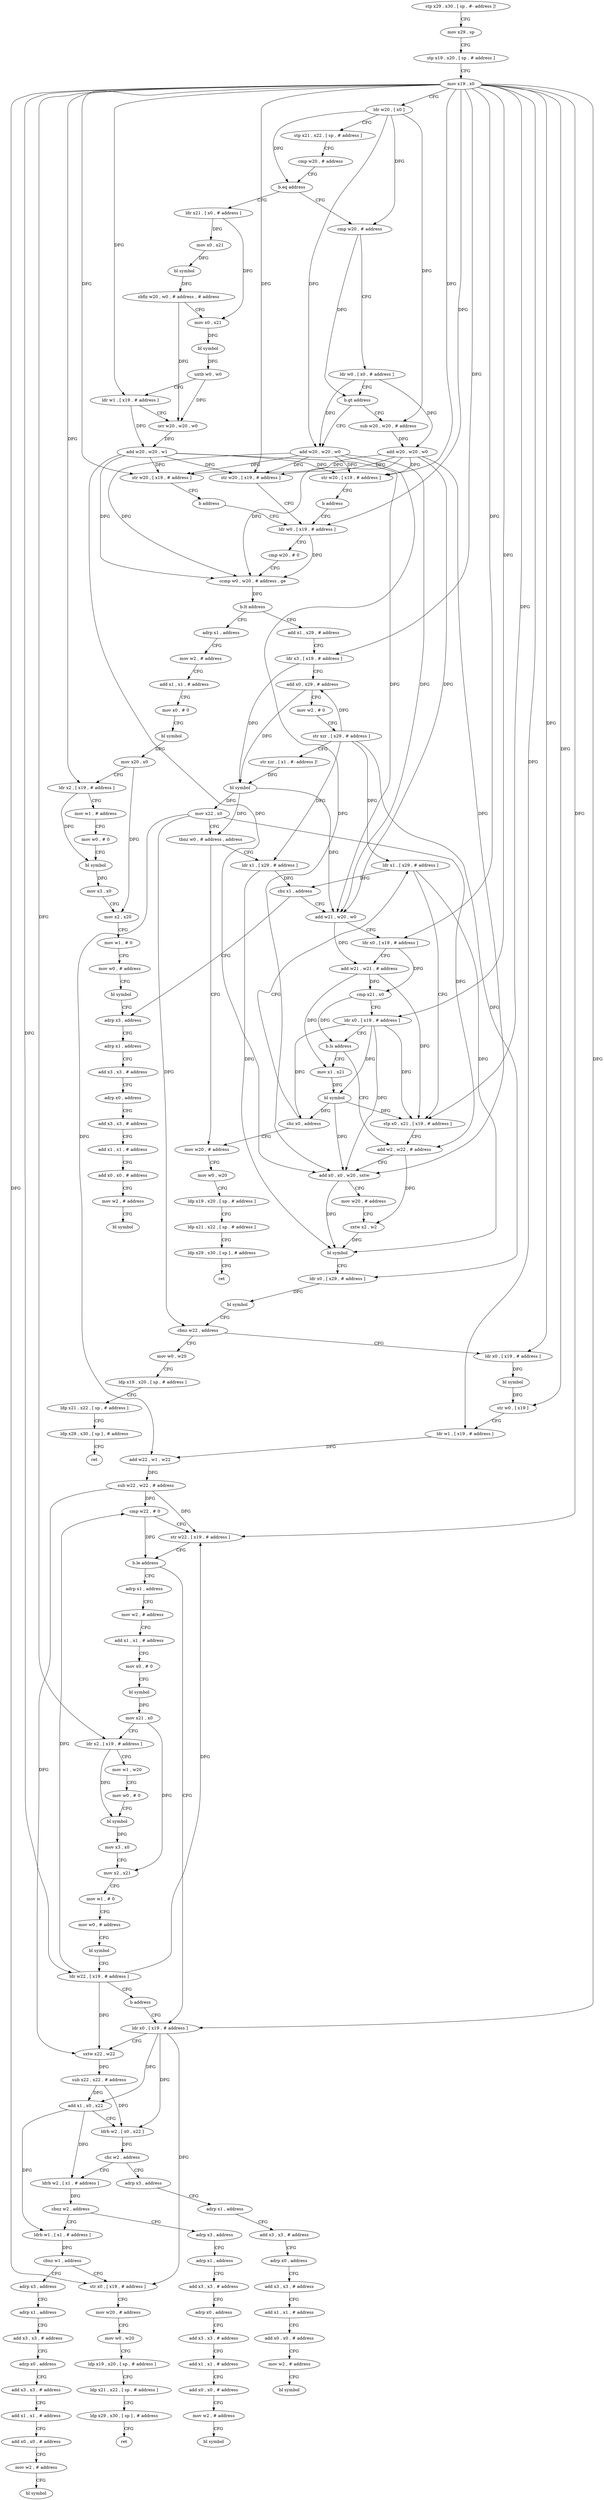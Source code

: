 digraph "func" {
"4212952" [label = "stp x29 , x30 , [ sp , #- address ]!" ]
"4212956" [label = "mov x29 , sp" ]
"4212960" [label = "stp x19 , x20 , [ sp , # address ]" ]
"4212964" [label = "mov x19 , x0" ]
"4212968" [label = "ldr w20 , [ x0 ]" ]
"4212972" [label = "stp x21 , x22 , [ sp , # address ]" ]
"4212976" [label = "cmp w20 , # address" ]
"4212980" [label = "b.eq address" ]
"4213304" [label = "ldr x21 , [ x0 , # address ]" ]
"4212984" [label = "cmp w20 , # address" ]
"4213308" [label = "mov x0 , x21" ]
"4213312" [label = "bl symbol" ]
"4213316" [label = "sbfiz w20 , w0 , # address , # address" ]
"4213320" [label = "mov x0 , x21" ]
"4213324" [label = "bl symbol" ]
"4213328" [label = "uxtb w0 , w0" ]
"4213332" [label = "ldr w1 , [ x19 , # address ]" ]
"4213336" [label = "orr w20 , w20 , w0" ]
"4213340" [label = "add w20 , w20 , w1" ]
"4213344" [label = "str w20 , [ x19 , # address ]" ]
"4213348" [label = "b address" ]
"4213004" [label = "ldr w0 , [ x19 , # address ]" ]
"4212988" [label = "ldr w0 , [ x0 , # address ]" ]
"4212992" [label = "b.gt address" ]
"4213160" [label = "sub w20 , w20 , # address" ]
"4212996" [label = "add w20 , w20 , w0" ]
"4213008" [label = "cmp w20 , # 0" ]
"4213012" [label = "ccmp w0 , w20 , # address , ge" ]
"4213016" [label = "b.lt address" ]
"4213420" [label = "adrp x1 , address" ]
"4213020" [label = "add x1 , x29 , # address" ]
"4213164" [label = "add w20 , w20 , w0" ]
"4213168" [label = "str w20 , [ x19 , # address ]" ]
"4213172" [label = "b address" ]
"4213000" [label = "str w20 , [ x19 , # address ]" ]
"4213424" [label = "mov w2 , # address" ]
"4213428" [label = "add x1 , x1 , # address" ]
"4213432" [label = "mov x0 , # 0" ]
"4213436" [label = "bl symbol" ]
"4213440" [label = "mov x20 , x0" ]
"4213444" [label = "ldr x2 , [ x19 , # address ]" ]
"4213448" [label = "mov w1 , # address" ]
"4213452" [label = "mov w0 , # 0" ]
"4213456" [label = "bl symbol" ]
"4213460" [label = "mov x3 , x0" ]
"4213464" [label = "mov x2 , x20" ]
"4213468" [label = "mov w1 , # 0" ]
"4213472" [label = "mov w0 , # address" ]
"4213476" [label = "bl symbol" ]
"4213480" [label = "adrp x3 , address" ]
"4213024" [label = "ldr x3 , [ x19 , # address ]" ]
"4213028" [label = "add x0 , x29 , # address" ]
"4213032" [label = "mov w2 , # 0" ]
"4213036" [label = "str xzr , [ x29 , # address ]" ]
"4213040" [label = "str xzr , [ x1 , #- address ]!" ]
"4213044" [label = "bl symbol" ]
"4213048" [label = "mov x22 , x0" ]
"4213052" [label = "tbnz w0 , # address , address" ]
"4213280" [label = "mov w20 , # address" ]
"4213056" [label = "ldr x1 , [ x29 , # address ]" ]
"4213284" [label = "mov w0 , w20" ]
"4213288" [label = "ldp x19 , x20 , [ sp , # address ]" ]
"4213292" [label = "ldp x21 , x22 , [ sp , # address ]" ]
"4213296" [label = "ldp x29 , x30 , [ sp ] , # address" ]
"4213300" [label = "ret" ]
"4213060" [label = "cbz x1 , address" ]
"4213064" [label = "add w21 , w20 , w0" ]
"4213484" [label = "adrp x1 , address" ]
"4213488" [label = "add x3 , x3 , # address" ]
"4213492" [label = "adrp x0 , address" ]
"4213496" [label = "add x3 , x3 , # address" ]
"4213500" [label = "add x1 , x1 , # address" ]
"4213504" [label = "add x0 , x0 , # address" ]
"4213508" [label = "mov w2 , # address" ]
"4213512" [label = "bl symbol" ]
"4213068" [label = "ldr x0 , [ x19 , # address ]" ]
"4213072" [label = "add w21 , w21 , # address" ]
"4213076" [label = "cmp x21 , x0" ]
"4213080" [label = "ldr x0 , [ x19 , # address ]" ]
"4213084" [label = "b.ls address" ]
"4213108" [label = "add w2 , w22 , # address" ]
"4213088" [label = "mov x1 , x21" ]
"4213112" [label = "add x0 , x0 , w20 , sxtw" ]
"4213116" [label = "mov w20 , # address" ]
"4213120" [label = "sxtw x2 , w2" ]
"4213124" [label = "bl symbol" ]
"4213128" [label = "ldr x0 , [ x29 , # address ]" ]
"4213132" [label = "bl symbol" ]
"4213136" [label = "cbnz w22 , address" ]
"4213176" [label = "ldr x0 , [ x19 , # address ]" ]
"4213140" [label = "mov w0 , w20" ]
"4213092" [label = "bl symbol" ]
"4213096" [label = "cbz x0 , address" ]
"4213100" [label = "ldr x1 , [ x29 , # address ]" ]
"4213180" [label = "bl symbol" ]
"4213184" [label = "str w0 , [ x19 ]" ]
"4213188" [label = "ldr w1 , [ x19 , # address ]" ]
"4213192" [label = "add w22 , w1 , w22" ]
"4213196" [label = "sub w22 , w22 , # address" ]
"4213200" [label = "cmp w22 , # 0" ]
"4213204" [label = "str w22 , [ x19 , # address ]" ]
"4213208" [label = "b.le address" ]
"4213352" [label = "adrp x1 , address" ]
"4213212" [label = "ldr x0 , [ x19 , # address ]" ]
"4213144" [label = "ldp x19 , x20 , [ sp , # address ]" ]
"4213148" [label = "ldp x21 , x22 , [ sp , # address ]" ]
"4213152" [label = "ldp x29 , x30 , [ sp ] , # address" ]
"4213156" [label = "ret" ]
"4213104" [label = "stp x0 , x21 , [ x19 , # address ]" ]
"4213356" [label = "mov w2 , # address" ]
"4213360" [label = "add x1 , x1 , # address" ]
"4213364" [label = "mov x0 , # 0" ]
"4213368" [label = "bl symbol" ]
"4213372" [label = "mov x21 , x0" ]
"4213376" [label = "ldr x2 , [ x19 , # address ]" ]
"4213380" [label = "mov w1 , w20" ]
"4213384" [label = "mov w0 , # 0" ]
"4213388" [label = "bl symbol" ]
"4213392" [label = "mov x3 , x0" ]
"4213396" [label = "mov x2 , x21" ]
"4213400" [label = "mov w1 , # 0" ]
"4213404" [label = "mov w0 , # address" ]
"4213408" [label = "bl symbol" ]
"4213412" [label = "ldr w22 , [ x19 , # address ]" ]
"4213416" [label = "b address" ]
"4213216" [label = "sxtw x22 , w22" ]
"4213220" [label = "sub x22 , x22 , # address" ]
"4213224" [label = "add x1 , x0 , x22" ]
"4213228" [label = "ldrb w2 , [ x0 , x22 ]" ]
"4213232" [label = "cbz w2 , address" ]
"4213516" [label = "adrp x3 , address" ]
"4213236" [label = "ldrb w2 , [ x1 , # address ]" ]
"4213520" [label = "adrp x1 , address" ]
"4213524" [label = "add x3 , x3 , # address" ]
"4213528" [label = "adrp x0 , address" ]
"4213532" [label = "add x3 , x3 , # address" ]
"4213536" [label = "add x1 , x1 , # address" ]
"4213540" [label = "add x0 , x0 , # address" ]
"4213544" [label = "mov w2 , # address" ]
"4213548" [label = "bl symbol" ]
"4213240" [label = "cbnz w2 , address" ]
"4213552" [label = "adrp x3 , address" ]
"4213244" [label = "ldrb w1 , [ x1 , # address ]" ]
"4213556" [label = "adrp x1 , address" ]
"4213560" [label = "add x3 , x3 , # address" ]
"4213564" [label = "adrp x0 , address" ]
"4213568" [label = "add x3 , x3 , # address" ]
"4213572" [label = "add x1 , x1 , # address" ]
"4213576" [label = "add x0 , x0 , # address" ]
"4213580" [label = "mov w2 , # address" ]
"4213584" [label = "bl symbol" ]
"4213248" [label = "cbnz w1 , address" ]
"4213588" [label = "adrp x3 , address" ]
"4213252" [label = "str x0 , [ x19 , # address ]" ]
"4213592" [label = "adrp x1 , address" ]
"4213596" [label = "add x3 , x3 , # address" ]
"4213600" [label = "adrp x0 , address" ]
"4213604" [label = "add x3 , x3 , # address" ]
"4213608" [label = "add x1 , x1 , # address" ]
"4213612" [label = "add x0 , x0 , # address" ]
"4213616" [label = "mov w2 , # address" ]
"4213620" [label = "bl symbol" ]
"4213256" [label = "mov w20 , # address" ]
"4213260" [label = "mov w0 , w20" ]
"4213264" [label = "ldp x19 , x20 , [ sp , # address ]" ]
"4213268" [label = "ldp x21 , x22 , [ sp , # address ]" ]
"4213272" [label = "ldp x29 , x30 , [ sp ] , # address" ]
"4213276" [label = "ret" ]
"4212952" -> "4212956" [ label = "CFG" ]
"4212956" -> "4212960" [ label = "CFG" ]
"4212960" -> "4212964" [ label = "CFG" ]
"4212964" -> "4212968" [ label = "CFG" ]
"4212964" -> "4213332" [ label = "DFG" ]
"4212964" -> "4213344" [ label = "DFG" ]
"4212964" -> "4213004" [ label = "DFG" ]
"4212964" -> "4213168" [ label = "DFG" ]
"4212964" -> "4213000" [ label = "DFG" ]
"4212964" -> "4213444" [ label = "DFG" ]
"4212964" -> "4213024" [ label = "DFG" ]
"4212964" -> "4213068" [ label = "DFG" ]
"4212964" -> "4213080" [ label = "DFG" ]
"4212964" -> "4213176" [ label = "DFG" ]
"4212964" -> "4213184" [ label = "DFG" ]
"4212964" -> "4213188" [ label = "DFG" ]
"4212964" -> "4213204" [ label = "DFG" ]
"4212964" -> "4213104" [ label = "DFG" ]
"4212964" -> "4213376" [ label = "DFG" ]
"4212964" -> "4213412" [ label = "DFG" ]
"4212964" -> "4213212" [ label = "DFG" ]
"4212964" -> "4213252" [ label = "DFG" ]
"4212968" -> "4212972" [ label = "CFG" ]
"4212968" -> "4212980" [ label = "DFG" ]
"4212968" -> "4212984" [ label = "DFG" ]
"4212968" -> "4213160" [ label = "DFG" ]
"4212968" -> "4212996" [ label = "DFG" ]
"4212972" -> "4212976" [ label = "CFG" ]
"4212976" -> "4212980" [ label = "CFG" ]
"4212980" -> "4213304" [ label = "CFG" ]
"4212980" -> "4212984" [ label = "CFG" ]
"4213304" -> "4213308" [ label = "DFG" ]
"4213304" -> "4213320" [ label = "DFG" ]
"4212984" -> "4212988" [ label = "CFG" ]
"4212984" -> "4212992" [ label = "DFG" ]
"4213308" -> "4213312" [ label = "DFG" ]
"4213312" -> "4213316" [ label = "DFG" ]
"4213316" -> "4213320" [ label = "CFG" ]
"4213316" -> "4213336" [ label = "DFG" ]
"4213320" -> "4213324" [ label = "DFG" ]
"4213324" -> "4213328" [ label = "DFG" ]
"4213328" -> "4213332" [ label = "CFG" ]
"4213328" -> "4213336" [ label = "DFG" ]
"4213332" -> "4213336" [ label = "CFG" ]
"4213332" -> "4213340" [ label = "DFG" ]
"4213336" -> "4213340" [ label = "DFG" ]
"4213340" -> "4213344" [ label = "DFG" ]
"4213340" -> "4213012" [ label = "DFG" ]
"4213340" -> "4213168" [ label = "DFG" ]
"4213340" -> "4213000" [ label = "DFG" ]
"4213340" -> "4213064" [ label = "DFG" ]
"4213340" -> "4213112" [ label = "DFG" ]
"4213344" -> "4213348" [ label = "CFG" ]
"4213348" -> "4213004" [ label = "CFG" ]
"4213004" -> "4213008" [ label = "CFG" ]
"4213004" -> "4213012" [ label = "DFG" ]
"4212988" -> "4212992" [ label = "CFG" ]
"4212988" -> "4213164" [ label = "DFG" ]
"4212988" -> "4212996" [ label = "DFG" ]
"4212992" -> "4213160" [ label = "CFG" ]
"4212992" -> "4212996" [ label = "CFG" ]
"4213160" -> "4213164" [ label = "DFG" ]
"4212996" -> "4213000" [ label = "DFG" ]
"4212996" -> "4213344" [ label = "DFG" ]
"4212996" -> "4213012" [ label = "DFG" ]
"4212996" -> "4213168" [ label = "DFG" ]
"4212996" -> "4213064" [ label = "DFG" ]
"4212996" -> "4213112" [ label = "DFG" ]
"4213008" -> "4213012" [ label = "CFG" ]
"4213012" -> "4213016" [ label = "DFG" ]
"4213016" -> "4213420" [ label = "CFG" ]
"4213016" -> "4213020" [ label = "CFG" ]
"4213420" -> "4213424" [ label = "CFG" ]
"4213020" -> "4213024" [ label = "CFG" ]
"4213164" -> "4213168" [ label = "DFG" ]
"4213164" -> "4213344" [ label = "DFG" ]
"4213164" -> "4213012" [ label = "DFG" ]
"4213164" -> "4213000" [ label = "DFG" ]
"4213164" -> "4213064" [ label = "DFG" ]
"4213164" -> "4213112" [ label = "DFG" ]
"4213168" -> "4213172" [ label = "CFG" ]
"4213172" -> "4213004" [ label = "CFG" ]
"4213000" -> "4213004" [ label = "CFG" ]
"4213424" -> "4213428" [ label = "CFG" ]
"4213428" -> "4213432" [ label = "CFG" ]
"4213432" -> "4213436" [ label = "CFG" ]
"4213436" -> "4213440" [ label = "DFG" ]
"4213440" -> "4213444" [ label = "CFG" ]
"4213440" -> "4213464" [ label = "DFG" ]
"4213444" -> "4213448" [ label = "CFG" ]
"4213444" -> "4213456" [ label = "DFG" ]
"4213448" -> "4213452" [ label = "CFG" ]
"4213452" -> "4213456" [ label = "CFG" ]
"4213456" -> "4213460" [ label = "DFG" ]
"4213460" -> "4213464" [ label = "CFG" ]
"4213464" -> "4213468" [ label = "CFG" ]
"4213468" -> "4213472" [ label = "CFG" ]
"4213472" -> "4213476" [ label = "CFG" ]
"4213476" -> "4213480" [ label = "CFG" ]
"4213480" -> "4213484" [ label = "CFG" ]
"4213024" -> "4213028" [ label = "CFG" ]
"4213024" -> "4213044" [ label = "DFG" ]
"4213028" -> "4213032" [ label = "CFG" ]
"4213028" -> "4213044" [ label = "DFG" ]
"4213032" -> "4213036" [ label = "CFG" ]
"4213036" -> "4213040" [ label = "CFG" ]
"4213036" -> "4213028" [ label = "DFG" ]
"4213036" -> "4213056" [ label = "DFG" ]
"4213036" -> "4213128" [ label = "DFG" ]
"4213036" -> "4213100" [ label = "DFG" ]
"4213040" -> "4213044" [ label = "DFG" ]
"4213044" -> "4213048" [ label = "DFG" ]
"4213044" -> "4213052" [ label = "DFG" ]
"4213044" -> "4213064" [ label = "DFG" ]
"4213048" -> "4213052" [ label = "CFG" ]
"4213048" -> "4213108" [ label = "DFG" ]
"4213048" -> "4213136" [ label = "DFG" ]
"4213048" -> "4213192" [ label = "DFG" ]
"4213052" -> "4213280" [ label = "CFG" ]
"4213052" -> "4213056" [ label = "CFG" ]
"4213280" -> "4213284" [ label = "CFG" ]
"4213056" -> "4213060" [ label = "DFG" ]
"4213056" -> "4213124" [ label = "DFG" ]
"4213284" -> "4213288" [ label = "CFG" ]
"4213288" -> "4213292" [ label = "CFG" ]
"4213292" -> "4213296" [ label = "CFG" ]
"4213296" -> "4213300" [ label = "CFG" ]
"4213060" -> "4213480" [ label = "CFG" ]
"4213060" -> "4213064" [ label = "CFG" ]
"4213064" -> "4213068" [ label = "CFG" ]
"4213064" -> "4213072" [ label = "DFG" ]
"4213484" -> "4213488" [ label = "CFG" ]
"4213488" -> "4213492" [ label = "CFG" ]
"4213492" -> "4213496" [ label = "CFG" ]
"4213496" -> "4213500" [ label = "CFG" ]
"4213500" -> "4213504" [ label = "CFG" ]
"4213504" -> "4213508" [ label = "CFG" ]
"4213508" -> "4213512" [ label = "CFG" ]
"4213068" -> "4213072" [ label = "CFG" ]
"4213068" -> "4213076" [ label = "DFG" ]
"4213072" -> "4213076" [ label = "DFG" ]
"4213072" -> "4213088" [ label = "DFG" ]
"4213072" -> "4213104" [ label = "DFG" ]
"4213076" -> "4213080" [ label = "CFG" ]
"4213076" -> "4213084" [ label = "DFG" ]
"4213080" -> "4213084" [ label = "CFG" ]
"4213080" -> "4213112" [ label = "DFG" ]
"4213080" -> "4213092" [ label = "DFG" ]
"4213080" -> "4213096" [ label = "DFG" ]
"4213080" -> "4213104" [ label = "DFG" ]
"4213084" -> "4213108" [ label = "CFG" ]
"4213084" -> "4213088" [ label = "CFG" ]
"4213108" -> "4213112" [ label = "CFG" ]
"4213108" -> "4213120" [ label = "DFG" ]
"4213088" -> "4213092" [ label = "DFG" ]
"4213112" -> "4213116" [ label = "CFG" ]
"4213112" -> "4213124" [ label = "DFG" ]
"4213116" -> "4213120" [ label = "CFG" ]
"4213120" -> "4213124" [ label = "DFG" ]
"4213124" -> "4213128" [ label = "CFG" ]
"4213128" -> "4213132" [ label = "DFG" ]
"4213132" -> "4213136" [ label = "CFG" ]
"4213136" -> "4213176" [ label = "CFG" ]
"4213136" -> "4213140" [ label = "CFG" ]
"4213176" -> "4213180" [ label = "DFG" ]
"4213140" -> "4213144" [ label = "CFG" ]
"4213092" -> "4213096" [ label = "DFG" ]
"4213092" -> "4213112" [ label = "DFG" ]
"4213092" -> "4213104" [ label = "DFG" ]
"4213096" -> "4213280" [ label = "CFG" ]
"4213096" -> "4213100" [ label = "CFG" ]
"4213100" -> "4213104" [ label = "CFG" ]
"4213100" -> "4213060" [ label = "DFG" ]
"4213100" -> "4213124" [ label = "DFG" ]
"4213180" -> "4213184" [ label = "DFG" ]
"4213184" -> "4213188" [ label = "CFG" ]
"4213188" -> "4213192" [ label = "DFG" ]
"4213192" -> "4213196" [ label = "DFG" ]
"4213196" -> "4213200" [ label = "DFG" ]
"4213196" -> "4213204" [ label = "DFG" ]
"4213196" -> "4213216" [ label = "DFG" ]
"4213200" -> "4213204" [ label = "CFG" ]
"4213200" -> "4213208" [ label = "DFG" ]
"4213204" -> "4213208" [ label = "CFG" ]
"4213208" -> "4213352" [ label = "CFG" ]
"4213208" -> "4213212" [ label = "CFG" ]
"4213352" -> "4213356" [ label = "CFG" ]
"4213212" -> "4213216" [ label = "CFG" ]
"4213212" -> "4213224" [ label = "DFG" ]
"4213212" -> "4213228" [ label = "DFG" ]
"4213212" -> "4213252" [ label = "DFG" ]
"4213144" -> "4213148" [ label = "CFG" ]
"4213148" -> "4213152" [ label = "CFG" ]
"4213152" -> "4213156" [ label = "CFG" ]
"4213104" -> "4213108" [ label = "CFG" ]
"4213356" -> "4213360" [ label = "CFG" ]
"4213360" -> "4213364" [ label = "CFG" ]
"4213364" -> "4213368" [ label = "CFG" ]
"4213368" -> "4213372" [ label = "DFG" ]
"4213372" -> "4213376" [ label = "CFG" ]
"4213372" -> "4213396" [ label = "DFG" ]
"4213376" -> "4213380" [ label = "CFG" ]
"4213376" -> "4213388" [ label = "DFG" ]
"4213380" -> "4213384" [ label = "CFG" ]
"4213384" -> "4213388" [ label = "CFG" ]
"4213388" -> "4213392" [ label = "DFG" ]
"4213392" -> "4213396" [ label = "CFG" ]
"4213396" -> "4213400" [ label = "CFG" ]
"4213400" -> "4213404" [ label = "CFG" ]
"4213404" -> "4213408" [ label = "CFG" ]
"4213408" -> "4213412" [ label = "CFG" ]
"4213412" -> "4213416" [ label = "CFG" ]
"4213412" -> "4213200" [ label = "DFG" ]
"4213412" -> "4213204" [ label = "DFG" ]
"4213412" -> "4213216" [ label = "DFG" ]
"4213416" -> "4213212" [ label = "CFG" ]
"4213216" -> "4213220" [ label = "DFG" ]
"4213220" -> "4213224" [ label = "DFG" ]
"4213220" -> "4213228" [ label = "DFG" ]
"4213224" -> "4213228" [ label = "CFG" ]
"4213224" -> "4213236" [ label = "DFG" ]
"4213224" -> "4213244" [ label = "DFG" ]
"4213228" -> "4213232" [ label = "DFG" ]
"4213232" -> "4213516" [ label = "CFG" ]
"4213232" -> "4213236" [ label = "CFG" ]
"4213516" -> "4213520" [ label = "CFG" ]
"4213236" -> "4213240" [ label = "DFG" ]
"4213520" -> "4213524" [ label = "CFG" ]
"4213524" -> "4213528" [ label = "CFG" ]
"4213528" -> "4213532" [ label = "CFG" ]
"4213532" -> "4213536" [ label = "CFG" ]
"4213536" -> "4213540" [ label = "CFG" ]
"4213540" -> "4213544" [ label = "CFG" ]
"4213544" -> "4213548" [ label = "CFG" ]
"4213240" -> "4213552" [ label = "CFG" ]
"4213240" -> "4213244" [ label = "CFG" ]
"4213552" -> "4213556" [ label = "CFG" ]
"4213244" -> "4213248" [ label = "DFG" ]
"4213556" -> "4213560" [ label = "CFG" ]
"4213560" -> "4213564" [ label = "CFG" ]
"4213564" -> "4213568" [ label = "CFG" ]
"4213568" -> "4213572" [ label = "CFG" ]
"4213572" -> "4213576" [ label = "CFG" ]
"4213576" -> "4213580" [ label = "CFG" ]
"4213580" -> "4213584" [ label = "CFG" ]
"4213248" -> "4213588" [ label = "CFG" ]
"4213248" -> "4213252" [ label = "CFG" ]
"4213588" -> "4213592" [ label = "CFG" ]
"4213252" -> "4213256" [ label = "CFG" ]
"4213592" -> "4213596" [ label = "CFG" ]
"4213596" -> "4213600" [ label = "CFG" ]
"4213600" -> "4213604" [ label = "CFG" ]
"4213604" -> "4213608" [ label = "CFG" ]
"4213608" -> "4213612" [ label = "CFG" ]
"4213612" -> "4213616" [ label = "CFG" ]
"4213616" -> "4213620" [ label = "CFG" ]
"4213256" -> "4213260" [ label = "CFG" ]
"4213260" -> "4213264" [ label = "CFG" ]
"4213264" -> "4213268" [ label = "CFG" ]
"4213268" -> "4213272" [ label = "CFG" ]
"4213272" -> "4213276" [ label = "CFG" ]
}
